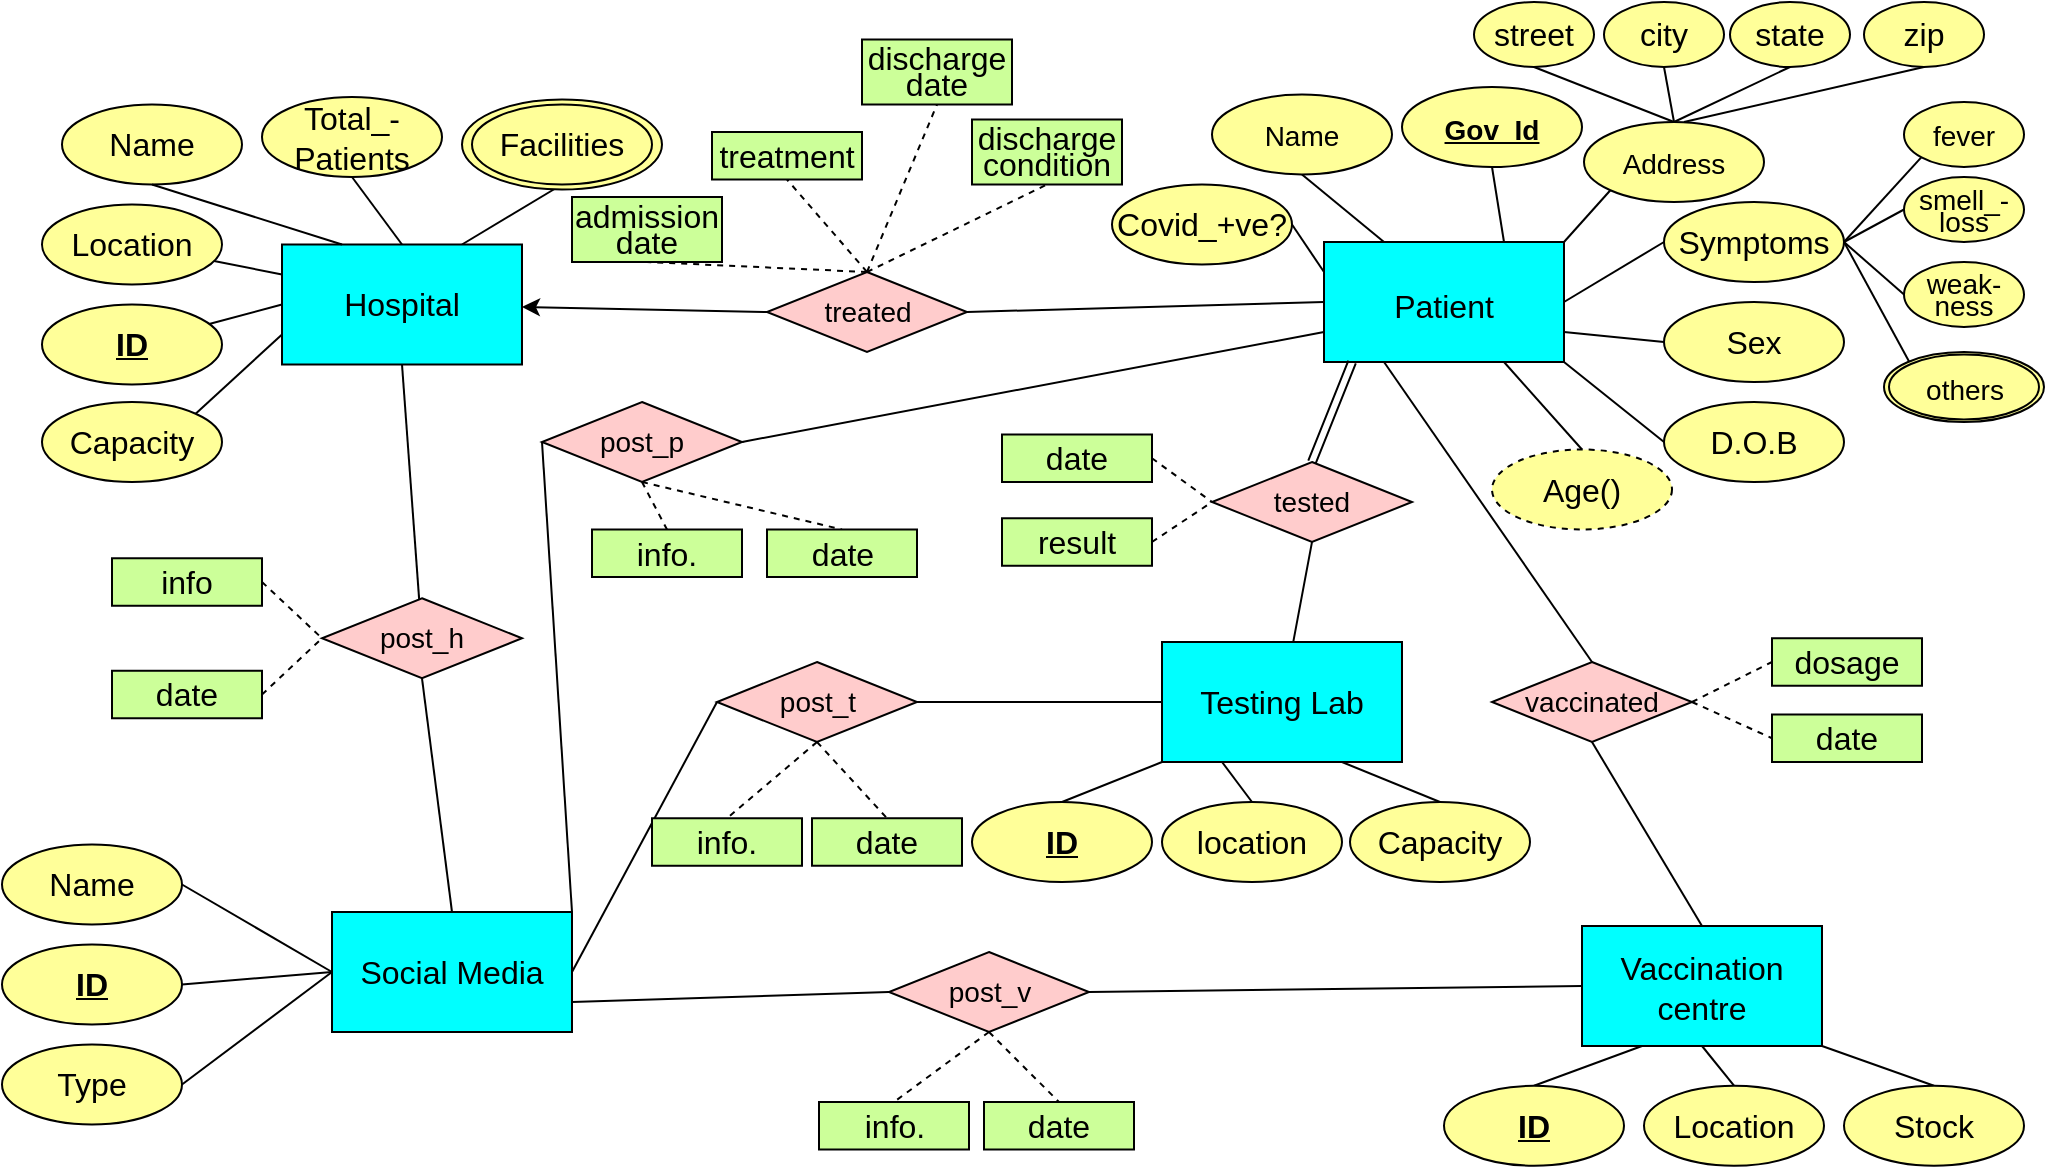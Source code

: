 <mxfile version="20.8.10" type="device"><diagram name="Page-1" id="u7oF3Nd0iUHufkdMJjK1"><mxGraphModel dx="1687" dy="834" grid="1" gridSize="10" guides="1" tooltips="1" connect="1" arrows="1" fold="1" page="1" pageScale="1" pageWidth="827" pageHeight="1169" math="0" shadow="0"><root><mxCell id="0"/><mxCell id="1" parent="0"/><mxCell id="PT7cZdntUq8G7x5Op7pZ-27" style="rounded=0;orthogonalLoop=1;jettySize=auto;html=1;entryX=0.5;entryY=1;entryDx=0;entryDy=0;strokeWidth=1;fontSize=14;endArrow=none;endFill=0;exitX=0.5;exitY=0;exitDx=0;exitDy=0;" parent="1" source="PT7cZdntUq8G7x5Op7pZ-1" target="PT7cZdntUq8G7x5Op7pZ-16" edge="1"><mxGeometry relative="1" as="geometry"/></mxCell><mxCell id="PT7cZdntUq8G7x5Op7pZ-28" style="rounded=0;orthogonalLoop=1;jettySize=auto;html=1;exitX=0;exitY=0.25;exitDx=0;exitDy=0;strokeWidth=1;fontSize=14;endArrow=none;endFill=0;" parent="1" source="PT7cZdntUq8G7x5Op7pZ-1" target="PT7cZdntUq8G7x5Op7pZ-14" edge="1"><mxGeometry relative="1" as="geometry"/></mxCell><mxCell id="PT7cZdntUq8G7x5Op7pZ-29" style="rounded=0;orthogonalLoop=1;jettySize=auto;html=1;exitX=0;exitY=0.5;exitDx=0;exitDy=0;strokeWidth=1;fontSize=14;endArrow=none;endFill=0;" parent="1" source="PT7cZdntUq8G7x5Op7pZ-1" target="PT7cZdntUq8G7x5Op7pZ-11" edge="1"><mxGeometry relative="1" as="geometry"/></mxCell><mxCell id="PT7cZdntUq8G7x5Op7pZ-106" style="rounded=0;orthogonalLoop=1;jettySize=auto;html=1;exitX=0.75;exitY=0;exitDx=0;exitDy=0;entryX=0.5;entryY=1;entryDx=0;entryDy=0;strokeWidth=1;fontSize=14;endArrow=none;endFill=0;" parent="1" source="PT7cZdntUq8G7x5Op7pZ-1" target="PT7cZdntUq8G7x5Op7pZ-105" edge="1"><mxGeometry relative="1" as="geometry"/></mxCell><mxCell id="PT7cZdntUq8G7x5Op7pZ-1" value="&lt;font style=&quot;font-size: 16px;&quot;&gt;Hospital&lt;/font&gt;" style="rounded=0;whiteSpace=wrap;html=1;fillColor=#00FFFF;" parent="1" vertex="1"><mxGeometry x="145" y="181.25" width="120" height="60" as="geometry"/></mxCell><mxCell id="PT7cZdntUq8G7x5Op7pZ-31" style="rounded=0;orthogonalLoop=1;jettySize=auto;html=1;exitX=0.25;exitY=0;exitDx=0;exitDy=0;entryX=0.5;entryY=1;entryDx=0;entryDy=0;strokeWidth=1;fontSize=14;endArrow=none;endFill=0;" parent="1" source="PT7cZdntUq8G7x5Op7pZ-3" target="PT7cZdntUq8G7x5Op7pZ-7" edge="1"><mxGeometry relative="1" as="geometry"/></mxCell><mxCell id="PT7cZdntUq8G7x5Op7pZ-33" style="rounded=0;orthogonalLoop=1;jettySize=auto;html=1;exitX=1;exitY=0;exitDx=0;exitDy=0;entryX=0;entryY=1;entryDx=0;entryDy=0;strokeWidth=1;fontSize=14;endArrow=none;endFill=0;" parent="1" source="PT7cZdntUq8G7x5Op7pZ-3" target="PT7cZdntUq8G7x5Op7pZ-10" edge="1"><mxGeometry relative="1" as="geometry"/></mxCell><mxCell id="PT7cZdntUq8G7x5Op7pZ-35" style="rounded=0;orthogonalLoop=1;jettySize=auto;html=1;exitX=0.75;exitY=0;exitDx=0;exitDy=0;entryX=0.5;entryY=1;entryDx=0;entryDy=0;strokeWidth=1;fontSize=14;endArrow=none;endFill=0;" parent="1" source="PT7cZdntUq8G7x5Op7pZ-3" target="PT7cZdntUq8G7x5Op7pZ-8" edge="1"><mxGeometry relative="1" as="geometry"/></mxCell><mxCell id="PT7cZdntUq8G7x5Op7pZ-44" style="rounded=0;orthogonalLoop=1;jettySize=auto;html=1;exitX=1;exitY=0.75;exitDx=0;exitDy=0;entryX=0;entryY=0.5;entryDx=0;entryDy=0;strokeWidth=1;fontSize=14;endArrow=none;endFill=0;" parent="1" source="PT7cZdntUq8G7x5Op7pZ-3" target="PT7cZdntUq8G7x5Op7pZ-43" edge="1"><mxGeometry relative="1" as="geometry"/></mxCell><mxCell id="PT7cZdntUq8G7x5Op7pZ-60" style="rounded=0;orthogonalLoop=1;jettySize=auto;html=1;exitX=1;exitY=0.5;exitDx=0;exitDy=0;entryX=0;entryY=0.5;entryDx=0;entryDy=0;strokeWidth=1;fontSize=14;endArrow=none;endFill=0;" parent="1" source="PT7cZdntUq8G7x5Op7pZ-3" target="PT7cZdntUq8G7x5Op7pZ-49" edge="1"><mxGeometry relative="1" as="geometry"/></mxCell><mxCell id="PT7cZdntUq8G7x5Op7pZ-84" style="rounded=0;orthogonalLoop=1;jettySize=auto;html=1;exitX=1;exitY=1;exitDx=0;exitDy=0;entryX=0;entryY=0.5;entryDx=0;entryDy=0;strokeWidth=1;fontSize=14;endArrow=none;endFill=0;" parent="1" source="PT7cZdntUq8G7x5Op7pZ-3" target="PT7cZdntUq8G7x5Op7pZ-83" edge="1"><mxGeometry relative="1" as="geometry"/></mxCell><mxCell id="PT7cZdntUq8G7x5Op7pZ-103" style="rounded=0;orthogonalLoop=1;jettySize=auto;html=1;exitX=0.75;exitY=1;exitDx=0;exitDy=0;entryX=0.5;entryY=0;entryDx=0;entryDy=0;strokeWidth=1;fontSize=14;endArrow=none;endFill=0;" parent="1" source="PT7cZdntUq8G7x5Op7pZ-3" target="PT7cZdntUq8G7x5Op7pZ-102" edge="1"><mxGeometry relative="1" as="geometry"/></mxCell><mxCell id="PT7cZdntUq8G7x5Op7pZ-3" value="&lt;font style=&quot;font-size: 16px;&quot;&gt;Patient&lt;/font&gt;" style="rounded=0;whiteSpace=wrap;html=1;fontSize=20;fillColor=#00FFFF;" parent="1" vertex="1"><mxGeometry x="666" y="180" width="120" height="60" as="geometry"/></mxCell><mxCell id="PT7cZdntUq8G7x5Op7pZ-36" style="rounded=0;orthogonalLoop=1;jettySize=auto;html=1;exitX=0.25;exitY=1;exitDx=0;exitDy=0;entryX=0.5;entryY=0;entryDx=0;entryDy=0;strokeWidth=1;fontSize=14;endArrow=none;endFill=0;" parent="1" source="PT7cZdntUq8G7x5Op7pZ-4" target="PT7cZdntUq8G7x5Op7pZ-18" edge="1"><mxGeometry relative="1" as="geometry"/></mxCell><mxCell id="PT7cZdntUq8G7x5Op7pZ-37" style="rounded=0;orthogonalLoop=1;jettySize=auto;html=1;exitX=0.5;exitY=1;exitDx=0;exitDy=0;entryX=0.5;entryY=0;entryDx=0;entryDy=0;strokeWidth=1;fontSize=14;endArrow=none;endFill=0;" parent="1" source="PT7cZdntUq8G7x5Op7pZ-4" target="PT7cZdntUq8G7x5Op7pZ-20" edge="1"><mxGeometry relative="1" as="geometry"/></mxCell><mxCell id="PT7cZdntUq8G7x5Op7pZ-100" style="rounded=0;orthogonalLoop=1;jettySize=auto;html=1;exitX=1;exitY=1;exitDx=0;exitDy=0;entryX=0.5;entryY=0;entryDx=0;entryDy=0;strokeWidth=1;fontSize=14;endArrow=none;endFill=0;" parent="1" source="PT7cZdntUq8G7x5Op7pZ-4" target="PT7cZdntUq8G7x5Op7pZ-87" edge="1"><mxGeometry relative="1" as="geometry"/></mxCell><mxCell id="PT7cZdntUq8G7x5Op7pZ-4" value="&lt;p style=&quot;line-height: 90%;&quot;&gt;&lt;font style=&quot;font-size: 16px;&quot;&gt;Vaccination centre&lt;/font&gt;&lt;/p&gt;" style="rounded=0;whiteSpace=wrap;html=1;fontSize=20;fillColor=#00FFFF;" parent="1" vertex="1"><mxGeometry x="795" y="522" width="120" height="60" as="geometry"/></mxCell><mxCell id="PT7cZdntUq8G7x5Op7pZ-38" style="rounded=0;orthogonalLoop=1;jettySize=auto;html=1;exitX=0;exitY=1;exitDx=0;exitDy=0;entryX=0.5;entryY=0;entryDx=0;entryDy=0;strokeWidth=1;fontSize=14;endArrow=none;endFill=0;" parent="1" source="PT7cZdntUq8G7x5Op7pZ-5" target="PT7cZdntUq8G7x5Op7pZ-19" edge="1"><mxGeometry relative="1" as="geometry"/></mxCell><mxCell id="PT7cZdntUq8G7x5Op7pZ-39" style="rounded=0;orthogonalLoop=1;jettySize=auto;html=1;exitX=0.25;exitY=1;exitDx=0;exitDy=0;entryX=0.5;entryY=0;entryDx=0;entryDy=0;strokeWidth=1;fontSize=14;endArrow=none;endFill=0;" parent="1" source="PT7cZdntUq8G7x5Op7pZ-5" target="PT7cZdntUq8G7x5Op7pZ-17" edge="1"><mxGeometry relative="1" as="geometry"/></mxCell><mxCell id="PT7cZdntUq8G7x5Op7pZ-99" style="rounded=0;orthogonalLoop=1;jettySize=auto;html=1;exitX=0.75;exitY=1;exitDx=0;exitDy=0;entryX=0.5;entryY=0;entryDx=0;entryDy=0;strokeWidth=1;fontSize=14;endArrow=none;endFill=0;" parent="1" source="PT7cZdntUq8G7x5Op7pZ-5" target="PT7cZdntUq8G7x5Op7pZ-98" edge="1"><mxGeometry relative="1" as="geometry"/></mxCell><mxCell id="PT7cZdntUq8G7x5Op7pZ-5" value="Testing Lab" style="rounded=0;whiteSpace=wrap;html=1;fontSize=16;fillColor=#00FFFF;" parent="1" vertex="1"><mxGeometry x="585" y="380" width="120" height="60" as="geometry"/></mxCell><mxCell id="PT7cZdntUq8G7x5Op7pZ-7" value="&lt;font style=&quot;font-size: 14px;&quot;&gt;Name&lt;/font&gt;" style="ellipse;whiteSpace=wrap;html=1;fontSize=16;fillColor=#FFFF99;" parent="1" vertex="1"><mxGeometry x="610" y="106.25" width="90" height="40" as="geometry"/></mxCell><mxCell id="PT7cZdntUq8G7x5Op7pZ-8" value="&lt;p style=&quot;line-height: 100%;&quot;&gt;&lt;font style=&quot;font-size: 14px;&quot;&gt;&lt;u&gt;&lt;b&gt;Gov_Id&lt;/b&gt;&lt;/u&gt;&lt;br&gt;&lt;/font&gt;&lt;/p&gt;" style="ellipse;whiteSpace=wrap;html=1;fontSize=16;fillColor=#FFFF99;" parent="1" vertex="1"><mxGeometry x="705" y="102.5" width="90" height="40" as="geometry"/></mxCell><mxCell id="PT7cZdntUq8G7x5Op7pZ-76" style="rounded=0;orthogonalLoop=1;jettySize=auto;html=1;exitX=0.5;exitY=0;exitDx=0;exitDy=0;entryX=0.5;entryY=1;entryDx=0;entryDy=0;strokeWidth=1;fontSize=14;endArrow=none;endFill=0;" parent="1" source="PT7cZdntUq8G7x5Op7pZ-10" target="PT7cZdntUq8G7x5Op7pZ-75" edge="1"><mxGeometry relative="1" as="geometry"/></mxCell><mxCell id="PT7cZdntUq8G7x5Op7pZ-10" value="&lt;span style=&quot;font-size: 14px;&quot;&gt;Address&lt;/span&gt;" style="ellipse;whiteSpace=wrap;html=1;fontSize=16;fillColor=#FFFF99;" parent="1" vertex="1"><mxGeometry x="796" y="120" width="90" height="40" as="geometry"/></mxCell><mxCell id="PT7cZdntUq8G7x5Op7pZ-11" value="&lt;b&gt;&lt;u&gt;ID&lt;/u&gt;&lt;/b&gt;" style="ellipse;whiteSpace=wrap;html=1;fontSize=16;fillColor=#FFFF99;" parent="1" vertex="1"><mxGeometry x="25" y="211.25" width="90" height="40" as="geometry"/></mxCell><mxCell id="PT7cZdntUq8G7x5Op7pZ-14" value="Location" style="ellipse;whiteSpace=wrap;html=1;fontSize=16;fillColor=#FFFF99;" parent="1" vertex="1"><mxGeometry x="25" y="161.25" width="90" height="40" as="geometry"/></mxCell><mxCell id="PT7cZdntUq8G7x5Op7pZ-15" value="Name" style="ellipse;whiteSpace=wrap;html=1;fontSize=16;fillColor=#FFFF99;" parent="1" vertex="1"><mxGeometry x="35" y="111.25" width="90" height="40" as="geometry"/></mxCell><mxCell id="PT7cZdntUq8G7x5Op7pZ-16" value="Total_-&lt;br&gt;Patients" style="ellipse;whiteSpace=wrap;html=1;fontSize=16;fillColor=#FFFF99;" parent="1" vertex="1"><mxGeometry x="135" y="107.5" width="90" height="40" as="geometry"/></mxCell><mxCell id="PT7cZdntUq8G7x5Op7pZ-17" value="location" style="ellipse;whiteSpace=wrap;html=1;fontSize=16;fillColor=#FFFF99;" parent="1" vertex="1"><mxGeometry x="585" y="460" width="90" height="40" as="geometry"/></mxCell><mxCell id="PT7cZdntUq8G7x5Op7pZ-18" value="&lt;u&gt;&lt;b&gt;ID&lt;/b&gt;&lt;/u&gt;" style="ellipse;whiteSpace=wrap;html=1;fontSize=16;fillColor=#FFFF99;" parent="1" vertex="1"><mxGeometry x="726" y="601.87" width="90" height="40" as="geometry"/></mxCell><mxCell id="PT7cZdntUq8G7x5Op7pZ-19" value="&lt;u&gt;&lt;b&gt;ID&lt;/b&gt;&lt;/u&gt;" style="ellipse;whiteSpace=wrap;html=1;fontSize=16;fillColor=#FFFF99;" parent="1" vertex="1"><mxGeometry x="490" y="460" width="90" height="40" as="geometry"/></mxCell><mxCell id="PT7cZdntUq8G7x5Op7pZ-20" value="Location" style="ellipse;whiteSpace=wrap;html=1;fontSize=16;fillColor=#FFFF99;" parent="1" vertex="1"><mxGeometry x="826" y="601.87" width="90" height="40" as="geometry"/></mxCell><mxCell id="PT7cZdntUq8G7x5Op7pZ-26" value="" style="endArrow=none;html=1;rounded=0;fontSize=14;strokeWidth=1;exitX=0.25;exitY=0;exitDx=0;exitDy=0;entryX=0.5;entryY=1;entryDx=0;entryDy=0;" parent="1" source="PT7cZdntUq8G7x5Op7pZ-1" target="PT7cZdntUq8G7x5Op7pZ-15" edge="1"><mxGeometry width="50" height="50" relative="1" as="geometry"><mxPoint x="325" y="351.25" as="sourcePoint"/><mxPoint x="375" y="301.25" as="targetPoint"/></mxGeometry></mxCell><mxCell id="PT7cZdntUq8G7x5Op7pZ-42" style="rounded=0;orthogonalLoop=1;jettySize=auto;html=1;exitX=1;exitY=0.5;exitDx=0;exitDy=0;strokeWidth=1;fontSize=14;endArrow=none;endFill=0;entryX=0;entryY=0.5;entryDx=0;entryDy=0;" parent="1" source="PT7cZdntUq8G7x5Op7pZ-40" target="PT7cZdntUq8G7x5Op7pZ-3" edge="1"><mxGeometry relative="1" as="geometry"><mxPoint x="610" y="210" as="sourcePoint"/><mxPoint x="590" y="210" as="targetPoint"/></mxGeometry></mxCell><mxCell id="PT7cZdntUq8G7x5Op7pZ-90" style="rounded=0;orthogonalLoop=1;jettySize=auto;html=1;exitX=0;exitY=0.5;exitDx=0;exitDy=0;strokeWidth=1;fontSize=14;endArrow=classic;endFill=1;" parent="1" source="PT7cZdntUq8G7x5Op7pZ-40" target="PT7cZdntUq8G7x5Op7pZ-1" edge="1"><mxGeometry relative="1" as="geometry"><mxPoint x="360" y="222.5" as="sourcePoint"/></mxGeometry></mxCell><mxCell id="PT7cZdntUq8G7x5Op7pZ-132" style="edgeStyle=none;rounded=0;orthogonalLoop=1;jettySize=auto;html=1;exitX=0.5;exitY=0;exitDx=0;exitDy=0;entryX=0.5;entryY=1;entryDx=0;entryDy=0;strokeWidth=1;fontSize=16;endArrow=none;endFill=0;dashed=1;" parent="1" source="PT7cZdntUq8G7x5Op7pZ-40" target="PT7cZdntUq8G7x5Op7pZ-131" edge="1"><mxGeometry relative="1" as="geometry"/></mxCell><mxCell id="PT7cZdntUq8G7x5Op7pZ-159" style="edgeStyle=none;rounded=0;orthogonalLoop=1;jettySize=auto;html=1;exitX=0.5;exitY=0;exitDx=0;exitDy=0;entryX=0.5;entryY=1;entryDx=0;entryDy=0;dashed=1;strokeWidth=1;fontSize=16;endArrow=none;endFill=0;" parent="1" source="PT7cZdntUq8G7x5Op7pZ-40" target="PT7cZdntUq8G7x5Op7pZ-157" edge="1"><mxGeometry relative="1" as="geometry"/></mxCell><mxCell id="4jGOLfMKOy_gnuMXVQaA-44" style="edgeStyle=none;rounded=0;orthogonalLoop=1;jettySize=auto;html=1;exitX=0.5;exitY=0;exitDx=0;exitDy=0;entryX=0.5;entryY=1;entryDx=0;entryDy=0;dashed=1;endArrow=none;endFill=0;" edge="1" parent="1" source="PT7cZdntUq8G7x5Op7pZ-40" target="4jGOLfMKOy_gnuMXVQaA-43"><mxGeometry relative="1" as="geometry"/></mxCell><mxCell id="4jGOLfMKOy_gnuMXVQaA-46" style="edgeStyle=none;rounded=0;orthogonalLoop=1;jettySize=auto;html=1;exitX=0.5;exitY=0;exitDx=0;exitDy=0;entryX=0.5;entryY=1;entryDx=0;entryDy=0;dashed=1;endArrow=none;endFill=0;" edge="1" parent="1" source="PT7cZdntUq8G7x5Op7pZ-40" target="4jGOLfMKOy_gnuMXVQaA-45"><mxGeometry relative="1" as="geometry"/></mxCell><mxCell id="PT7cZdntUq8G7x5Op7pZ-40" value="treated" style="rhombus;whiteSpace=wrap;html=1;fontSize=14;fillColor=#FFCCCC;" parent="1" vertex="1"><mxGeometry x="387.5" y="195" width="100" height="40" as="geometry"/></mxCell><mxCell id="PT7cZdntUq8G7x5Op7pZ-43" value="Sex" style="ellipse;whiteSpace=wrap;html=1;fontSize=16;fillColor=#FFFF99;" parent="1" vertex="1"><mxGeometry x="836" y="210" width="90" height="40" as="geometry"/></mxCell><mxCell id="PT7cZdntUq8G7x5Op7pZ-61" style="rounded=0;orthogonalLoop=1;jettySize=auto;html=1;exitX=1;exitY=0.5;exitDx=0;exitDy=0;entryX=0;entryY=1;entryDx=0;entryDy=0;strokeWidth=1;fontSize=14;endArrow=none;endFill=0;" parent="1" source="PT7cZdntUq8G7x5Op7pZ-49" target="PT7cZdntUq8G7x5Op7pZ-50" edge="1"><mxGeometry relative="1" as="geometry"/></mxCell><mxCell id="PT7cZdntUq8G7x5Op7pZ-69" style="rounded=0;orthogonalLoop=1;jettySize=auto;html=1;exitX=1;exitY=0.5;exitDx=0;exitDy=0;entryX=0;entryY=0.5;entryDx=0;entryDy=0;strokeWidth=1;fontSize=14;endArrow=none;endFill=0;" parent="1" source="PT7cZdntUq8G7x5Op7pZ-49" target="PT7cZdntUq8G7x5Op7pZ-65" edge="1"><mxGeometry relative="1" as="geometry"/></mxCell><mxCell id="PT7cZdntUq8G7x5Op7pZ-70" style="rounded=0;orthogonalLoop=1;jettySize=auto;html=1;exitX=1;exitY=0.5;exitDx=0;exitDy=0;entryX=0;entryY=0.5;entryDx=0;entryDy=0;strokeWidth=1;fontSize=14;endArrow=none;endFill=0;" parent="1" source="PT7cZdntUq8G7x5Op7pZ-49" target="PT7cZdntUq8G7x5Op7pZ-66" edge="1"><mxGeometry relative="1" as="geometry"/></mxCell><mxCell id="PT7cZdntUq8G7x5Op7pZ-71" style="rounded=0;orthogonalLoop=1;jettySize=auto;html=1;exitX=1;exitY=0.5;exitDx=0;exitDy=0;entryX=0;entryY=0;entryDx=0;entryDy=0;strokeWidth=1;fontSize=14;endArrow=none;endFill=0;" parent="1" source="PT7cZdntUq8G7x5Op7pZ-49" target="PT7cZdntUq8G7x5Op7pZ-68" edge="1"><mxGeometry relative="1" as="geometry"/></mxCell><mxCell id="PT7cZdntUq8G7x5Op7pZ-49" value="Symptoms" style="ellipse;whiteSpace=wrap;html=1;fontSize=16;fillColor=#FFFF99;" parent="1" vertex="1"><mxGeometry x="836" y="160" width="90" height="40" as="geometry"/></mxCell><mxCell id="PT7cZdntUq8G7x5Op7pZ-50" value="&lt;font style=&quot;font-size: 14px;&quot;&gt;fever&lt;/font&gt;" style="ellipse;whiteSpace=wrap;html=1;fontSize=16;fillColor=#FFFF99;" parent="1" vertex="1"><mxGeometry x="956" y="110" width="60" height="32.5" as="geometry"/></mxCell><mxCell id="PT7cZdntUq8G7x5Op7pZ-65" value="&lt;p style=&quot;line-height: 60%;&quot;&gt;&lt;font style=&quot;font-size: 14px;&quot;&gt;smell_-loss&lt;/font&gt;&lt;/p&gt;" style="ellipse;whiteSpace=wrap;html=1;fontSize=16;fillColor=#FFFF99;" parent="1" vertex="1"><mxGeometry x="956" y="147.5" width="60" height="32.5" as="geometry"/></mxCell><mxCell id="PT7cZdntUq8G7x5Op7pZ-66" value="&lt;p style=&quot;line-height: 60%;&quot;&gt;&lt;font style=&quot;font-size: 14px;&quot;&gt;weak-&lt;br&gt;ness&lt;/font&gt;&lt;/p&gt;" style="ellipse;whiteSpace=wrap;html=1;fontSize=16;fillColor=#FFFF99;" parent="1" vertex="1"><mxGeometry x="956" y="190" width="60" height="32.5" as="geometry"/></mxCell><mxCell id="PT7cZdntUq8G7x5Op7pZ-67" value="" style="ellipse;whiteSpace=wrap;html=1;fontSize=16;fillColor=#FFFF99;" parent="1" vertex="1"><mxGeometry x="946" y="235" width="80" height="35" as="geometry"/></mxCell><mxCell id="PT7cZdntUq8G7x5Op7pZ-68" value="&lt;font style=&quot;font-size: 14px;&quot;&gt;others&lt;/font&gt;" style="ellipse;whiteSpace=wrap;html=1;fontSize=16;fillColor=#FFFF99;" parent="1" vertex="1"><mxGeometry x="948.5" y="236.25" width="75" height="32.5" as="geometry"/></mxCell><mxCell id="PT7cZdntUq8G7x5Op7pZ-77" style="rounded=0;orthogonalLoop=1;jettySize=auto;html=1;exitX=0.5;exitY=1;exitDx=0;exitDy=0;entryX=0.5;entryY=0;entryDx=0;entryDy=0;strokeWidth=1;fontSize=14;endArrow=none;endFill=0;" parent="1" source="PT7cZdntUq8G7x5Op7pZ-72" target="PT7cZdntUq8G7x5Op7pZ-10" edge="1"><mxGeometry relative="1" as="geometry"/></mxCell><mxCell id="PT7cZdntUq8G7x5Op7pZ-72" value="city" style="ellipse;whiteSpace=wrap;html=1;fontSize=16;fillColor=#FFFF99;" parent="1" vertex="1"><mxGeometry x="806" y="60" width="60" height="32.5" as="geometry"/></mxCell><mxCell id="PT7cZdntUq8G7x5Op7pZ-78" style="rounded=0;orthogonalLoop=1;jettySize=auto;html=1;exitX=0.5;exitY=1;exitDx=0;exitDy=0;strokeWidth=1;fontSize=14;endArrow=none;endFill=0;entryX=0.5;entryY=0;entryDx=0;entryDy=0;" parent="1" source="PT7cZdntUq8G7x5Op7pZ-73" target="PT7cZdntUq8G7x5Op7pZ-10" edge="1"><mxGeometry relative="1" as="geometry"><mxPoint x="899" y="110" as="targetPoint"/></mxGeometry></mxCell><mxCell id="PT7cZdntUq8G7x5Op7pZ-73" value="state" style="ellipse;whiteSpace=wrap;html=1;fontSize=16;fillColor=#FFFF99;" parent="1" vertex="1"><mxGeometry x="869" y="60" width="60" height="32.5" as="geometry"/></mxCell><mxCell id="PT7cZdntUq8G7x5Op7pZ-80" style="rounded=0;orthogonalLoop=1;jettySize=auto;html=1;exitX=0.5;exitY=1;exitDx=0;exitDy=0;strokeWidth=1;fontSize=14;endArrow=none;endFill=0;" parent="1" source="PT7cZdntUq8G7x5Op7pZ-74" edge="1"><mxGeometry relative="1" as="geometry"><mxPoint x="846" y="120" as="targetPoint"/></mxGeometry></mxCell><mxCell id="PT7cZdntUq8G7x5Op7pZ-74" value="zip" style="ellipse;whiteSpace=wrap;html=1;fontSize=16;fillColor=#FFFF99;" parent="1" vertex="1"><mxGeometry x="936" y="60" width="60" height="32.5" as="geometry"/></mxCell><mxCell id="PT7cZdntUq8G7x5Op7pZ-75" value="street" style="ellipse;whiteSpace=wrap;html=1;fontSize=16;fillColor=#FFFF99;" parent="1" vertex="1"><mxGeometry x="741" y="60" width="60" height="32.5" as="geometry"/></mxCell><mxCell id="PT7cZdntUq8G7x5Op7pZ-83" value="D.O.B" style="ellipse;whiteSpace=wrap;html=1;fontSize=16;fillColor=#FFFF99;" parent="1" vertex="1"><mxGeometry x="836" y="260" width="90" height="40" as="geometry"/></mxCell><mxCell id="PT7cZdntUq8G7x5Op7pZ-87" value="Stock" style="ellipse;whiteSpace=wrap;html=1;fontSize=16;fillColor=#FFFF99;" parent="1" vertex="1"><mxGeometry x="926" y="601.87" width="90" height="40" as="geometry"/></mxCell><mxCell id="PT7cZdntUq8G7x5Op7pZ-93" style="rounded=0;orthogonalLoop=1;jettySize=auto;html=1;strokeWidth=1;fontSize=14;endArrow=none;endFill=0;exitX=0.5;exitY=0;exitDx=0;exitDy=0;shape=link;entryX=0.117;entryY=1;entryDx=0;entryDy=0;entryPerimeter=0;" parent="1" source="PT7cZdntUq8G7x5Op7pZ-91" target="PT7cZdntUq8G7x5Op7pZ-3" edge="1"><mxGeometry relative="1" as="geometry"><mxPoint x="560" y="290" as="sourcePoint"/><mxPoint x="640" y="250" as="targetPoint"/></mxGeometry></mxCell><mxCell id="PT7cZdntUq8G7x5Op7pZ-94" style="rounded=0;orthogonalLoop=1;jettySize=auto;html=1;exitX=0.5;exitY=1;exitDx=0;exitDy=0;strokeWidth=1;fontSize=14;endArrow=none;endFill=0;" parent="1" source="PT7cZdntUq8G7x5Op7pZ-91" target="PT7cZdntUq8G7x5Op7pZ-5" edge="1"><mxGeometry relative="1" as="geometry"/></mxCell><mxCell id="PT7cZdntUq8G7x5Op7pZ-91" value="tested" style="rhombus;whiteSpace=wrap;html=1;fontSize=14;fillColor=#FFCCCC;" parent="1" vertex="1"><mxGeometry x="610" y="290" width="100" height="40" as="geometry"/></mxCell><mxCell id="PT7cZdntUq8G7x5Op7pZ-96" style="rounded=0;orthogonalLoop=1;jettySize=auto;html=1;exitX=0.5;exitY=0;exitDx=0;exitDy=0;entryX=0.25;entryY=1;entryDx=0;entryDy=0;strokeWidth=1;fontSize=14;endArrow=none;endFill=0;" parent="1" source="PT7cZdntUq8G7x5Op7pZ-95" target="PT7cZdntUq8G7x5Op7pZ-3" edge="1"><mxGeometry relative="1" as="geometry"/></mxCell><mxCell id="PT7cZdntUq8G7x5Op7pZ-97" style="rounded=0;orthogonalLoop=1;jettySize=auto;html=1;exitX=0.5;exitY=1;exitDx=0;exitDy=0;entryX=0.5;entryY=0;entryDx=0;entryDy=0;strokeWidth=1;fontSize=14;endArrow=none;endFill=0;" parent="1" source="PT7cZdntUq8G7x5Op7pZ-95" target="PT7cZdntUq8G7x5Op7pZ-4" edge="1"><mxGeometry relative="1" as="geometry"/></mxCell><mxCell id="PT7cZdntUq8G7x5Op7pZ-146" style="edgeStyle=none;rounded=0;orthogonalLoop=1;jettySize=auto;html=1;exitX=1;exitY=0.5;exitDx=0;exitDy=0;entryX=0;entryY=0.5;entryDx=0;entryDy=0;dashed=1;strokeWidth=1;fontSize=16;endArrow=none;endFill=0;" parent="1" source="PT7cZdntUq8G7x5Op7pZ-95" target="PT7cZdntUq8G7x5Op7pZ-145" edge="1"><mxGeometry relative="1" as="geometry"/></mxCell><mxCell id="PT7cZdntUq8G7x5Op7pZ-152" style="edgeStyle=none;rounded=0;orthogonalLoop=1;jettySize=auto;html=1;exitX=1;exitY=0.5;exitDx=0;exitDy=0;entryX=0;entryY=0.5;entryDx=0;entryDy=0;strokeWidth=1;fontSize=16;endArrow=none;endFill=0;dashed=1;" parent="1" source="PT7cZdntUq8G7x5Op7pZ-95" target="PT7cZdntUq8G7x5Op7pZ-150" edge="1"><mxGeometry relative="1" as="geometry"/></mxCell><mxCell id="PT7cZdntUq8G7x5Op7pZ-95" value="vaccinated" style="rhombus;whiteSpace=wrap;html=1;fontSize=14;fillColor=#FFCCCC;" parent="1" vertex="1"><mxGeometry x="750" y="390" width="100" height="40" as="geometry"/></mxCell><mxCell id="PT7cZdntUq8G7x5Op7pZ-98" value="Capacity" style="ellipse;whiteSpace=wrap;html=1;fontSize=16;fillColor=#FFFF99;" parent="1" vertex="1"><mxGeometry x="679" y="460" width="90" height="40" as="geometry"/></mxCell><mxCell id="PT7cZdntUq8G7x5Op7pZ-102" value="Age()" style="ellipse;whiteSpace=wrap;html=1;fontSize=16;dashed=1;fillColor=#FFFF99;" parent="1" vertex="1"><mxGeometry x="750" y="283.75" width="90" height="40" as="geometry"/></mxCell><mxCell id="PT7cZdntUq8G7x5Op7pZ-104" value="" style="ellipse;whiteSpace=wrap;html=1;fontSize=16;fillColor=#FFFF99;" parent="1" vertex="1"><mxGeometry x="235" y="108.75" width="100" height="45" as="geometry"/></mxCell><mxCell id="PT7cZdntUq8G7x5Op7pZ-105" value="Facilities" style="ellipse;whiteSpace=wrap;html=1;fontSize=16;fillColor=#FFFF99;" parent="1" vertex="1"><mxGeometry x="240" y="111.25" width="90" height="40" as="geometry"/></mxCell><mxCell id="PT7cZdntUq8G7x5Op7pZ-116" style="rounded=0;orthogonalLoop=1;jettySize=auto;html=1;exitX=0.5;exitY=0;exitDx=0;exitDy=0;entryX=0.5;entryY=1;entryDx=0;entryDy=0;strokeWidth=1;fontSize=16;endArrow=none;endFill=0;" parent="1" source="PT7cZdntUq8G7x5Op7pZ-107" target="PT7cZdntUq8G7x5Op7pZ-108" edge="1"><mxGeometry relative="1" as="geometry"/></mxCell><mxCell id="4jGOLfMKOy_gnuMXVQaA-21" style="edgeStyle=none;rounded=0;orthogonalLoop=1;jettySize=auto;html=1;exitX=1;exitY=0;exitDx=0;exitDy=0;entryX=0;entryY=0.5;entryDx=0;entryDy=0;endArrow=none;endFill=0;" edge="1" parent="1" source="PT7cZdntUq8G7x5Op7pZ-107" target="4jGOLfMKOy_gnuMXVQaA-18"><mxGeometry relative="1" as="geometry"/></mxCell><mxCell id="4jGOLfMKOy_gnuMXVQaA-28" style="edgeStyle=none;rounded=0;orthogonalLoop=1;jettySize=auto;html=1;exitX=1;exitY=0.5;exitDx=0;exitDy=0;entryX=0;entryY=0.5;entryDx=0;entryDy=0;endArrow=none;endFill=0;" edge="1" parent="1" source="PT7cZdntUq8G7x5Op7pZ-107" target="4jGOLfMKOy_gnuMXVQaA-25"><mxGeometry relative="1" as="geometry"/></mxCell><mxCell id="4jGOLfMKOy_gnuMXVQaA-30" style="edgeStyle=none;rounded=0;orthogonalLoop=1;jettySize=auto;html=1;exitX=1;exitY=0.75;exitDx=0;exitDy=0;entryX=0;entryY=0.5;entryDx=0;entryDy=0;endArrow=none;endFill=0;" edge="1" parent="1" source="PT7cZdntUq8G7x5Op7pZ-107" target="4jGOLfMKOy_gnuMXVQaA-6"><mxGeometry relative="1" as="geometry"/></mxCell><mxCell id="PT7cZdntUq8G7x5Op7pZ-107" value="&lt;font style=&quot;font-size: 16px;&quot;&gt;Social Media&lt;/font&gt;" style="rounded=0;whiteSpace=wrap;html=1;fontSize=14;fillColor=#00FFFF;" parent="1" vertex="1"><mxGeometry x="170" y="515" width="120" height="60" as="geometry"/></mxCell><mxCell id="PT7cZdntUq8G7x5Op7pZ-112" style="rounded=0;orthogonalLoop=1;jettySize=auto;html=1;entryX=0.5;entryY=1;entryDx=0;entryDy=0;strokeWidth=1;fontSize=16;endArrow=none;endFill=0;" parent="1" source="PT7cZdntUq8G7x5Op7pZ-108" target="PT7cZdntUq8G7x5Op7pZ-1" edge="1"><mxGeometry relative="1" as="geometry"/></mxCell><mxCell id="PT7cZdntUq8G7x5Op7pZ-108" value="post_h" style="rhombus;whiteSpace=wrap;html=1;fontSize=14;fillColor=#FFCCCC;" parent="1" vertex="1"><mxGeometry x="165" y="358.13" width="100" height="40" as="geometry"/></mxCell><mxCell id="PT7cZdntUq8G7x5Op7pZ-121" style="rounded=0;orthogonalLoop=1;jettySize=auto;html=1;exitX=1;exitY=0.5;exitDx=0;exitDy=0;entryX=0;entryY=0.25;entryDx=0;entryDy=0;strokeWidth=1;fontSize=16;endArrow=none;endFill=0;" parent="1" source="PT7cZdntUq8G7x5Op7pZ-120" target="PT7cZdntUq8G7x5Op7pZ-3" edge="1"><mxGeometry relative="1" as="geometry"/></mxCell><mxCell id="PT7cZdntUq8G7x5Op7pZ-120" value="Covid_+ve?" style="ellipse;whiteSpace=wrap;html=1;fontSize=16;fillColor=#FFFF99;" parent="1" vertex="1"><mxGeometry x="560" y="151.25" width="90" height="40" as="geometry"/></mxCell><mxCell id="PT7cZdntUq8G7x5Op7pZ-135" style="edgeStyle=none;rounded=0;orthogonalLoop=1;jettySize=auto;html=1;exitX=1;exitY=0.5;exitDx=0;exitDy=0;entryX=0;entryY=0.5;entryDx=0;entryDy=0;strokeWidth=1;fontSize=16;endArrow=none;endFill=0;" parent="1" source="PT7cZdntUq8G7x5Op7pZ-124" target="PT7cZdntUq8G7x5Op7pZ-107" edge="1"><mxGeometry relative="1" as="geometry"/></mxCell><mxCell id="PT7cZdntUq8G7x5Op7pZ-124" value="Name" style="ellipse;whiteSpace=wrap;html=1;fontSize=16;fillColor=#FFFF99;" parent="1" vertex="1"><mxGeometry x="5" y="481.25" width="90" height="40" as="geometry"/></mxCell><mxCell id="PT7cZdntUq8G7x5Op7pZ-138" style="edgeStyle=none;rounded=0;orthogonalLoop=1;jettySize=auto;html=1;exitX=1;exitY=0.5;exitDx=0;exitDy=0;entryX=0;entryY=0.5;entryDx=0;entryDy=0;strokeWidth=1;fontSize=16;endArrow=none;endFill=0;" parent="1" source="PT7cZdntUq8G7x5Op7pZ-125" target="PT7cZdntUq8G7x5Op7pZ-107" edge="1"><mxGeometry relative="1" as="geometry"/></mxCell><mxCell id="PT7cZdntUq8G7x5Op7pZ-125" value="Type" style="ellipse;whiteSpace=wrap;html=1;fontSize=16;fillColor=#FFFF99;" parent="1" vertex="1"><mxGeometry x="5" y="581.25" width="90" height="40" as="geometry"/></mxCell><mxCell id="PT7cZdntUq8G7x5Op7pZ-137" style="edgeStyle=none;rounded=0;orthogonalLoop=1;jettySize=auto;html=1;exitX=1;exitY=0.5;exitDx=0;exitDy=0;entryX=0;entryY=0.5;entryDx=0;entryDy=0;strokeWidth=1;fontSize=16;endArrow=none;endFill=0;" parent="1" source="PT7cZdntUq8G7x5Op7pZ-126" target="PT7cZdntUq8G7x5Op7pZ-107" edge="1"><mxGeometry relative="1" as="geometry"/></mxCell><mxCell id="PT7cZdntUq8G7x5Op7pZ-126" value="&lt;u&gt;&lt;b&gt;ID&lt;/b&gt;&lt;/u&gt;" style="ellipse;whiteSpace=wrap;html=1;fontSize=16;fillColor=#FFFF99;" parent="1" vertex="1"><mxGeometry x="5" y="531.25" width="90" height="40" as="geometry"/></mxCell><mxCell id="PT7cZdntUq8G7x5Op7pZ-131" value="&lt;p style=&quot;line-height: 80%;&quot;&gt;&lt;font style=&quot;font-size: 16px;&quot;&gt;admission date&lt;/font&gt;&lt;/p&gt;" style="rounded=0;whiteSpace=wrap;html=1;fontSize=16;fillColor=#CCFF99;" parent="1" vertex="1"><mxGeometry x="290" y="157.5" width="75" height="32.5" as="geometry"/></mxCell><mxCell id="4jGOLfMKOy_gnuMXVQaA-34" style="edgeStyle=none;rounded=0;orthogonalLoop=1;jettySize=auto;html=1;exitX=1;exitY=0.5;exitDx=0;exitDy=0;entryX=0;entryY=0.5;entryDx=0;entryDy=0;endArrow=none;endFill=0;dashed=1;" edge="1" parent="1" source="PT7cZdntUq8G7x5Op7pZ-139" target="PT7cZdntUq8G7x5Op7pZ-108"><mxGeometry relative="1" as="geometry"/></mxCell><mxCell id="PT7cZdntUq8G7x5Op7pZ-139" value="info" style="rounded=0;whiteSpace=wrap;html=1;fontSize=16;fillColor=#CCFF99;" parent="1" vertex="1"><mxGeometry x="60" y="338.13" width="75" height="23.75" as="geometry"/></mxCell><mxCell id="4jGOLfMKOy_gnuMXVQaA-35" style="edgeStyle=none;rounded=0;orthogonalLoop=1;jettySize=auto;html=1;exitX=1;exitY=0.5;exitDx=0;exitDy=0;entryX=0;entryY=0.5;entryDx=0;entryDy=0;dashed=1;endArrow=none;endFill=0;" edge="1" parent="1" source="PT7cZdntUq8G7x5Op7pZ-140" target="PT7cZdntUq8G7x5Op7pZ-108"><mxGeometry relative="1" as="geometry"/></mxCell><mxCell id="PT7cZdntUq8G7x5Op7pZ-140" value="date" style="rounded=0;whiteSpace=wrap;html=1;fontSize=16;fillColor=#CCFF99;" parent="1" vertex="1"><mxGeometry x="60" y="394.38" width="75" height="23.75" as="geometry"/></mxCell><mxCell id="4jGOLfMKOy_gnuMXVQaA-37" style="edgeStyle=none;rounded=0;orthogonalLoop=1;jettySize=auto;html=1;exitX=1;exitY=0.5;exitDx=0;exitDy=0;entryX=0;entryY=0.5;entryDx=0;entryDy=0;dashed=1;endArrow=none;endFill=0;" edge="1" parent="1" source="PT7cZdntUq8G7x5Op7pZ-143" target="PT7cZdntUq8G7x5Op7pZ-91"><mxGeometry relative="1" as="geometry"/></mxCell><mxCell id="PT7cZdntUq8G7x5Op7pZ-143" value="date" style="rounded=0;whiteSpace=wrap;html=1;fontSize=16;fillColor=#CCFF99;" parent="1" vertex="1"><mxGeometry x="505" y="276.25" width="75" height="23.75" as="geometry"/></mxCell><mxCell id="PT7cZdntUq8G7x5Op7pZ-145" value="date" style="rounded=0;whiteSpace=wrap;html=1;fontSize=16;fillColor=#CCFF99;" parent="1" vertex="1"><mxGeometry x="890" y="416.25" width="75" height="23.75" as="geometry"/></mxCell><mxCell id="PT7cZdntUq8G7x5Op7pZ-150" value="dosage" style="rounded=0;whiteSpace=wrap;html=1;fontSize=16;fillColor=#CCFF99;" parent="1" vertex="1"><mxGeometry x="890" y="378.12" width="75" height="23.75" as="geometry"/></mxCell><mxCell id="4jGOLfMKOy_gnuMXVQaA-38" style="edgeStyle=none;rounded=0;orthogonalLoop=1;jettySize=auto;html=1;exitX=1;exitY=0.5;exitDx=0;exitDy=0;dashed=1;endArrow=none;endFill=0;entryX=0;entryY=0.5;entryDx=0;entryDy=0;" edge="1" parent="1" source="PT7cZdntUq8G7x5Op7pZ-154" target="PT7cZdntUq8G7x5Op7pZ-91"><mxGeometry relative="1" as="geometry"><mxPoint x="620" y="320" as="targetPoint"/></mxGeometry></mxCell><mxCell id="PT7cZdntUq8G7x5Op7pZ-154" value="result" style="rounded=0;whiteSpace=wrap;html=1;fontSize=16;fillColor=#CCFF99;" parent="1" vertex="1"><mxGeometry x="505" y="318.13" width="75" height="23.75" as="geometry"/></mxCell><mxCell id="PT7cZdntUq8G7x5Op7pZ-157" value="treatment" style="rounded=0;whiteSpace=wrap;html=1;fontSize=16;fillColor=#CCFF99;" parent="1" vertex="1"><mxGeometry x="360" y="125" width="75" height="23.75" as="geometry"/></mxCell><mxCell id="PT7cZdntUq8G7x5Op7pZ-161" style="edgeStyle=none;rounded=0;orthogonalLoop=1;jettySize=auto;html=1;exitX=1;exitY=0;exitDx=0;exitDy=0;entryX=0;entryY=0.75;entryDx=0;entryDy=0;strokeWidth=1;fontSize=16;endArrow=none;endFill=0;" parent="1" source="PT7cZdntUq8G7x5Op7pZ-160" target="PT7cZdntUq8G7x5Op7pZ-1" edge="1"><mxGeometry relative="1" as="geometry"><mxPoint x="115" y="287.5" as="sourcePoint"/></mxGeometry></mxCell><mxCell id="PT7cZdntUq8G7x5Op7pZ-160" value="Capacity" style="ellipse;whiteSpace=wrap;html=1;fontSize=16;fillColor=#FFFF99;" parent="1" vertex="1"><mxGeometry x="25" y="260" width="90" height="40" as="geometry"/></mxCell><mxCell id="4jGOLfMKOy_gnuMXVQaA-9" style="edgeStyle=none;rounded=0;orthogonalLoop=1;jettySize=auto;html=1;exitX=0.5;exitY=1;exitDx=0;exitDy=0;entryX=0.5;entryY=0;entryDx=0;entryDy=0;dashed=1;endArrow=none;endFill=0;" edge="1" parent="1" source="4jGOLfMKOy_gnuMXVQaA-6" target="4jGOLfMKOy_gnuMXVQaA-7"><mxGeometry relative="1" as="geometry"/></mxCell><mxCell id="4jGOLfMKOy_gnuMXVQaA-10" style="edgeStyle=none;rounded=0;orthogonalLoop=1;jettySize=auto;html=1;exitX=0.5;exitY=1;exitDx=0;exitDy=0;entryX=0.5;entryY=0;entryDx=0;entryDy=0;dashed=1;endArrow=none;endFill=0;" edge="1" parent="1" source="4jGOLfMKOy_gnuMXVQaA-6" target="4jGOLfMKOy_gnuMXVQaA-8"><mxGeometry relative="1" as="geometry"/></mxCell><mxCell id="4jGOLfMKOy_gnuMXVQaA-31" style="edgeStyle=none;rounded=0;orthogonalLoop=1;jettySize=auto;html=1;exitX=1;exitY=0.5;exitDx=0;exitDy=0;entryX=0;entryY=0.5;entryDx=0;entryDy=0;endArrow=none;endFill=0;" edge="1" parent="1" source="4jGOLfMKOy_gnuMXVQaA-6" target="PT7cZdntUq8G7x5Op7pZ-4"><mxGeometry relative="1" as="geometry"/></mxCell><mxCell id="4jGOLfMKOy_gnuMXVQaA-6" value="post_v" style="rhombus;whiteSpace=wrap;html=1;fontSize=14;fillColor=#FFCCCC;" vertex="1" parent="1"><mxGeometry x="448.5" y="535" width="100" height="40" as="geometry"/></mxCell><mxCell id="4jGOLfMKOy_gnuMXVQaA-7" value="info." style="rounded=0;whiteSpace=wrap;html=1;fontSize=16;fillColor=#CCFF99;" vertex="1" parent="1"><mxGeometry x="413.5" y="610" width="75" height="23.75" as="geometry"/></mxCell><mxCell id="4jGOLfMKOy_gnuMXVQaA-8" value="date" style="rounded=0;whiteSpace=wrap;html=1;fontSize=16;fillColor=#CCFF99;" vertex="1" parent="1"><mxGeometry x="496" y="610" width="75" height="23.75" as="geometry"/></mxCell><mxCell id="4jGOLfMKOy_gnuMXVQaA-16" style="edgeStyle=none;rounded=0;orthogonalLoop=1;jettySize=auto;html=1;exitX=0.5;exitY=1;exitDx=0;exitDy=0;entryX=0.5;entryY=0;entryDx=0;entryDy=0;dashed=1;endArrow=none;endFill=0;" edge="1" parent="1" source="4jGOLfMKOy_gnuMXVQaA-18" target="4jGOLfMKOy_gnuMXVQaA-19"><mxGeometry relative="1" as="geometry"/></mxCell><mxCell id="4jGOLfMKOy_gnuMXVQaA-17" style="edgeStyle=none;rounded=0;orthogonalLoop=1;jettySize=auto;html=1;exitX=0.5;exitY=1;exitDx=0;exitDy=0;entryX=0.5;entryY=0;entryDx=0;entryDy=0;dashed=1;endArrow=none;endFill=0;" edge="1" parent="1" source="4jGOLfMKOy_gnuMXVQaA-18" target="4jGOLfMKOy_gnuMXVQaA-20"><mxGeometry relative="1" as="geometry"/></mxCell><mxCell id="4jGOLfMKOy_gnuMXVQaA-22" style="edgeStyle=none;rounded=0;orthogonalLoop=1;jettySize=auto;html=1;exitX=1;exitY=0.5;exitDx=0;exitDy=0;entryX=0;entryY=0.75;entryDx=0;entryDy=0;endArrow=none;endFill=0;" edge="1" parent="1" source="4jGOLfMKOy_gnuMXVQaA-18" target="PT7cZdntUq8G7x5Op7pZ-3"><mxGeometry relative="1" as="geometry"/></mxCell><mxCell id="4jGOLfMKOy_gnuMXVQaA-18" value="post_p" style="rhombus;whiteSpace=wrap;html=1;fontSize=14;fillColor=#FFCCCC;" vertex="1" parent="1"><mxGeometry x="275" y="260" width="100" height="40" as="geometry"/></mxCell><mxCell id="4jGOLfMKOy_gnuMXVQaA-19" value="info." style="rounded=0;whiteSpace=wrap;html=1;fontSize=16;fillColor=#CCFF99;" vertex="1" parent="1"><mxGeometry x="300" y="323.75" width="75" height="23.75" as="geometry"/></mxCell><mxCell id="4jGOLfMKOy_gnuMXVQaA-20" value="date" style="rounded=0;whiteSpace=wrap;html=1;fontSize=16;fillColor=#CCFF99;" vertex="1" parent="1"><mxGeometry x="387.5" y="323.75" width="75" height="23.75" as="geometry"/></mxCell><mxCell id="4jGOLfMKOy_gnuMXVQaA-23" style="edgeStyle=none;rounded=0;orthogonalLoop=1;jettySize=auto;html=1;exitX=0.5;exitY=1;exitDx=0;exitDy=0;entryX=0.5;entryY=0;entryDx=0;entryDy=0;dashed=1;endArrow=none;endFill=0;" edge="1" parent="1" source="4jGOLfMKOy_gnuMXVQaA-25" target="4jGOLfMKOy_gnuMXVQaA-26"><mxGeometry relative="1" as="geometry"/></mxCell><mxCell id="4jGOLfMKOy_gnuMXVQaA-24" style="edgeStyle=none;rounded=0;orthogonalLoop=1;jettySize=auto;html=1;entryX=0.5;entryY=0;entryDx=0;entryDy=0;dashed=1;endArrow=none;endFill=0;exitX=0.5;exitY=1;exitDx=0;exitDy=0;" edge="1" parent="1" source="4jGOLfMKOy_gnuMXVQaA-25" target="4jGOLfMKOy_gnuMXVQaA-27"><mxGeometry relative="1" as="geometry"><mxPoint x="414" y="440" as="sourcePoint"/></mxGeometry></mxCell><mxCell id="4jGOLfMKOy_gnuMXVQaA-29" style="edgeStyle=none;rounded=0;orthogonalLoop=1;jettySize=auto;html=1;exitX=1;exitY=0.5;exitDx=0;exitDy=0;entryX=0;entryY=0.5;entryDx=0;entryDy=0;endArrow=none;endFill=0;" edge="1" parent="1" source="4jGOLfMKOy_gnuMXVQaA-25" target="PT7cZdntUq8G7x5Op7pZ-5"><mxGeometry relative="1" as="geometry"/></mxCell><mxCell id="4jGOLfMKOy_gnuMXVQaA-25" value="post_t" style="rhombus;whiteSpace=wrap;html=1;fontSize=14;fillColor=#FFCCCC;" vertex="1" parent="1"><mxGeometry x="362.5" y="390" width="100" height="40" as="geometry"/></mxCell><mxCell id="4jGOLfMKOy_gnuMXVQaA-26" value="info." style="rounded=0;whiteSpace=wrap;html=1;fontSize=16;fillColor=#CCFF99;" vertex="1" parent="1"><mxGeometry x="330" y="468.13" width="75" height="23.75" as="geometry"/></mxCell><mxCell id="4jGOLfMKOy_gnuMXVQaA-27" value="date" style="rounded=0;whiteSpace=wrap;html=1;fontSize=16;fillColor=#CCFF99;" vertex="1" parent="1"><mxGeometry x="410" y="468.12" width="75" height="23.75" as="geometry"/></mxCell><mxCell id="4jGOLfMKOy_gnuMXVQaA-43" value="&lt;p style=&quot;line-height: 80%;&quot;&gt;&lt;font style=&quot;font-size: 16px;&quot;&gt;discharge date&lt;/font&gt;&lt;/p&gt;" style="rounded=0;whiteSpace=wrap;html=1;fontSize=16;fillColor=#CCFF99;" vertex="1" parent="1"><mxGeometry x="435" y="78.75" width="75" height="32.5" as="geometry"/></mxCell><mxCell id="4jGOLfMKOy_gnuMXVQaA-45" value="&lt;p style=&quot;line-height: 80%;&quot;&gt;&lt;font style=&quot;font-size: 16px;&quot;&gt;discharge condition&lt;/font&gt;&lt;/p&gt;" style="rounded=0;whiteSpace=wrap;html=1;fontSize=16;fillColor=#CCFF99;" vertex="1" parent="1"><mxGeometry x="490" y="118.75" width="75" height="32.5" as="geometry"/></mxCell></root></mxGraphModel></diagram></mxfile>